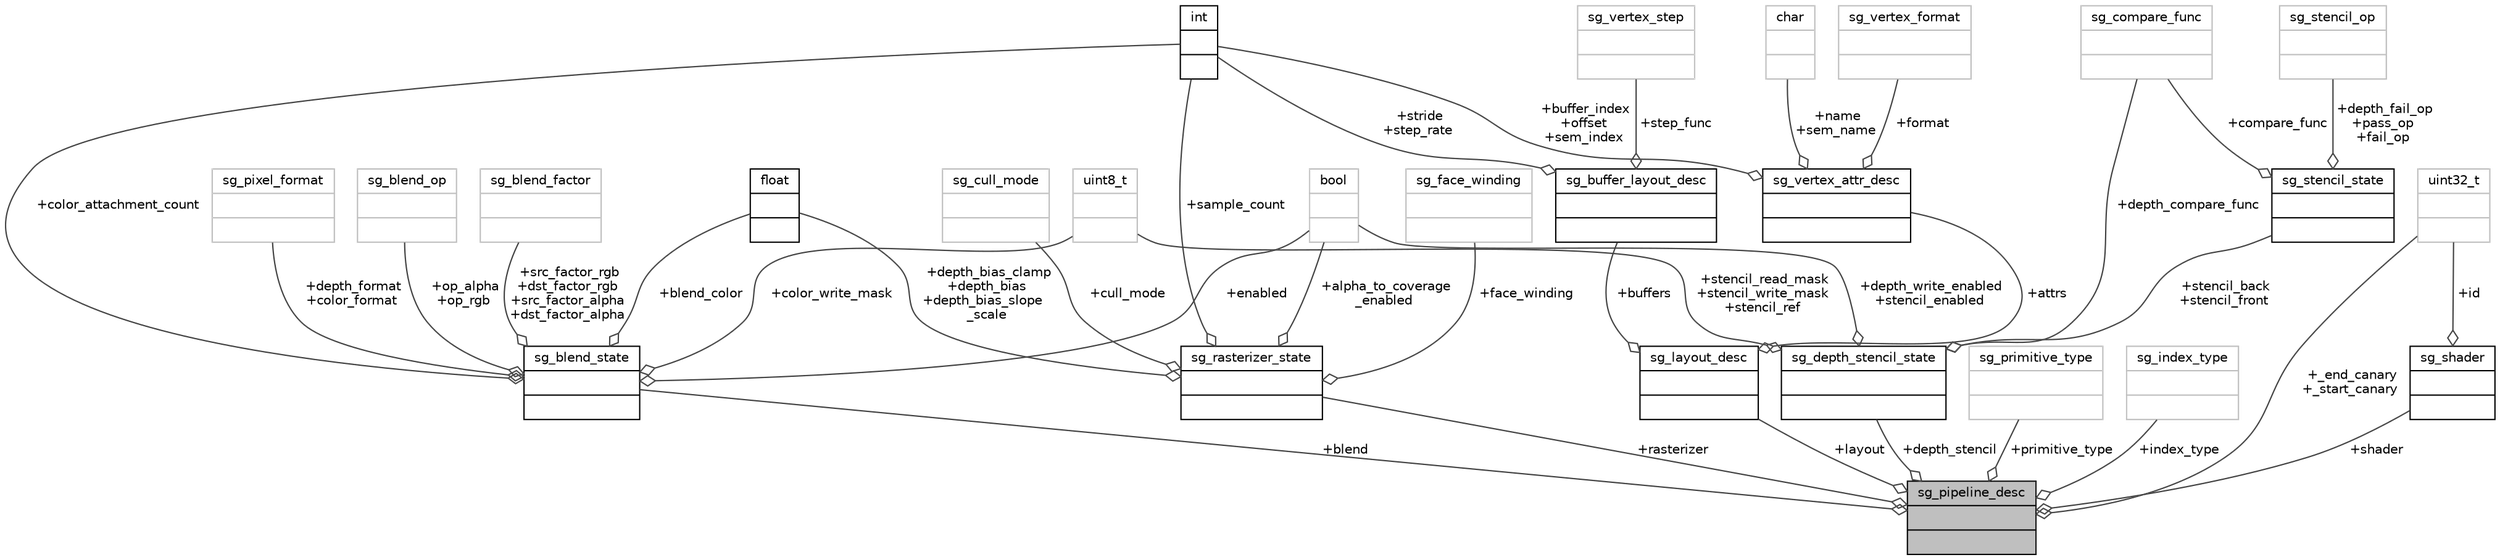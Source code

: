 digraph "sg_pipeline_desc"
{
 // INTERACTIVE_SVG=YES
  bgcolor="transparent";
  edge [fontname="Helvetica",fontsize="10",labelfontname="Helvetica",labelfontsize="10"];
  node [fontname="Helvetica",fontsize="10",shape=record];
  Node1 [label="{sg_pipeline_desc\n||}",height=0.2,width=0.4,color="black", fillcolor="grey75", style="filled" fontcolor="black"];
  Node2 -> Node1 [color="grey25",fontsize="10",style="solid",label=" +blend" ,arrowhead="odiamond",fontname="Helvetica"];
  Node2 [label="{sg_blend_state\n||}",height=0.2,width=0.4,color="black",URL="$d9/dd6/structsg__blend__state.html"];
  Node3 -> Node2 [color="grey25",fontsize="10",style="solid",label=" +op_alpha\n+op_rgb" ,arrowhead="odiamond",fontname="Helvetica"];
  Node3 [label="{sg_blend_op\n||}",height=0.2,width=0.4,color="grey75"];
  Node4 -> Node2 [color="grey25",fontsize="10",style="solid",label=" +src_factor_rgb\n+dst_factor_rgb\n+src_factor_alpha\n+dst_factor_alpha" ,arrowhead="odiamond",fontname="Helvetica"];
  Node4 [label="{sg_blend_factor\n||}",height=0.2,width=0.4,color="grey75"];
  Node5 -> Node2 [color="grey25",fontsize="10",style="solid",label=" +blend_color" ,arrowhead="odiamond",fontname="Helvetica"];
  Node5 [label="{float\n||}",height=0.2,width=0.4,color="black",URL="$d4/dc3/classfloat.html"];
  Node6 -> Node2 [color="grey25",fontsize="10",style="solid",label=" +color_write_mask" ,arrowhead="odiamond",fontname="Helvetica"];
  Node6 [label="{uint8_t\n||}",height=0.2,width=0.4,color="grey75"];
  Node7 -> Node2 [color="grey25",fontsize="10",style="solid",label=" +color_attachment_count" ,arrowhead="odiamond",fontname="Helvetica"];
  Node7 [label="{int\n||}",height=0.2,width=0.4,color="black",URL="$d1/da0/classint.html"];
  Node8 -> Node2 [color="grey25",fontsize="10",style="solid",label=" +enabled" ,arrowhead="odiamond",fontname="Helvetica"];
  Node8 [label="{bool\n||}",height=0.2,width=0.4,color="grey75"];
  Node9 -> Node2 [color="grey25",fontsize="10",style="solid",label=" +depth_format\n+color_format" ,arrowhead="odiamond",fontname="Helvetica"];
  Node9 [label="{sg_pixel_format\n||}",height=0.2,width=0.4,color="grey75"];
  Node10 -> Node1 [color="grey25",fontsize="10",style="solid",label=" +primitive_type" ,arrowhead="odiamond",fontname="Helvetica"];
  Node10 [label="{sg_primitive_type\n||}",height=0.2,width=0.4,color="grey75"];
  Node11 -> Node1 [color="grey25",fontsize="10",style="solid",label=" +index_type" ,arrowhead="odiamond",fontname="Helvetica"];
  Node11 [label="{sg_index_type\n||}",height=0.2,width=0.4,color="grey75"];
  Node12 -> Node1 [color="grey25",fontsize="10",style="solid",label=" +_end_canary\n+_start_canary" ,arrowhead="odiamond",fontname="Helvetica"];
  Node12 [label="{uint32_t\n||}",height=0.2,width=0.4,color="grey75"];
  Node13 -> Node1 [color="grey25",fontsize="10",style="solid",label=" +layout" ,arrowhead="odiamond",fontname="Helvetica"];
  Node13 [label="{sg_layout_desc\n||}",height=0.2,width=0.4,color="black",URL="$d1/d64/structsg__layout__desc.html"];
  Node14 -> Node13 [color="grey25",fontsize="10",style="solid",label=" +attrs" ,arrowhead="odiamond",fontname="Helvetica"];
  Node14 [label="{sg_vertex_attr_desc\n||}",height=0.2,width=0.4,color="black",URL="$d5/d83/structsg__vertex__attr__desc.html"];
  Node15 -> Node14 [color="grey25",fontsize="10",style="solid",label=" +name\n+sem_name" ,arrowhead="odiamond",fontname="Helvetica"];
  Node15 [label="{char\n||}",height=0.2,width=0.4,color="grey75"];
  Node16 -> Node14 [color="grey25",fontsize="10",style="solid",label=" +format" ,arrowhead="odiamond",fontname="Helvetica"];
  Node16 [label="{sg_vertex_format\n||}",height=0.2,width=0.4,color="grey75"];
  Node7 -> Node14 [color="grey25",fontsize="10",style="solid",label=" +buffer_index\n+offset\n+sem_index" ,arrowhead="odiamond",fontname="Helvetica"];
  Node17 -> Node13 [color="grey25",fontsize="10",style="solid",label=" +buffers" ,arrowhead="odiamond",fontname="Helvetica"];
  Node17 [label="{sg_buffer_layout_desc\n||}",height=0.2,width=0.4,color="black",URL="$dc/da3/structsg__buffer__layout__desc.html"];
  Node7 -> Node17 [color="grey25",fontsize="10",style="solid",label=" +stride\n+step_rate" ,arrowhead="odiamond",fontname="Helvetica"];
  Node18 -> Node17 [color="grey25",fontsize="10",style="solid",label=" +step_func" ,arrowhead="odiamond",fontname="Helvetica"];
  Node18 [label="{sg_vertex_step\n||}",height=0.2,width=0.4,color="grey75"];
  Node19 -> Node1 [color="grey25",fontsize="10",style="solid",label=" +depth_stencil" ,arrowhead="odiamond",fontname="Helvetica"];
  Node19 [label="{sg_depth_stencil_state\n||}",height=0.2,width=0.4,color="black",URL="$d5/d6c/structsg__depth__stencil__state.html"];
  Node20 -> Node19 [color="grey25",fontsize="10",style="solid",label=" +stencil_back\n+stencil_front" ,arrowhead="odiamond",fontname="Helvetica"];
  Node20 [label="{sg_stencil_state\n||}",height=0.2,width=0.4,color="black",URL="$d6/d2c/structsg__stencil__state.html"];
  Node21 -> Node20 [color="grey25",fontsize="10",style="solid",label=" +compare_func" ,arrowhead="odiamond",fontname="Helvetica"];
  Node21 [label="{sg_compare_func\n||}",height=0.2,width=0.4,color="grey75"];
  Node22 -> Node20 [color="grey25",fontsize="10",style="solid",label=" +depth_fail_op\n+pass_op\n+fail_op" ,arrowhead="odiamond",fontname="Helvetica"];
  Node22 [label="{sg_stencil_op\n||}",height=0.2,width=0.4,color="grey75"];
  Node6 -> Node19 [color="grey25",fontsize="10",style="solid",label=" +stencil_read_mask\n+stencil_write_mask\n+stencil_ref" ,arrowhead="odiamond",fontname="Helvetica"];
  Node21 -> Node19 [color="grey25",fontsize="10",style="solid",label=" +depth_compare_func" ,arrowhead="odiamond",fontname="Helvetica"];
  Node8 -> Node19 [color="grey25",fontsize="10",style="solid",label=" +depth_write_enabled\n+stencil_enabled" ,arrowhead="odiamond",fontname="Helvetica"];
  Node23 -> Node1 [color="grey25",fontsize="10",style="solid",label=" +rasterizer" ,arrowhead="odiamond",fontname="Helvetica"];
  Node23 [label="{sg_rasterizer_state\n||}",height=0.2,width=0.4,color="black",URL="$d9/dbf/structsg__rasterizer__state.html"];
  Node5 -> Node23 [color="grey25",fontsize="10",style="solid",label=" +depth_bias_clamp\n+depth_bias\n+depth_bias_slope\l_scale" ,arrowhead="odiamond",fontname="Helvetica"];
  Node24 -> Node23 [color="grey25",fontsize="10",style="solid",label=" +face_winding" ,arrowhead="odiamond",fontname="Helvetica"];
  Node24 [label="{sg_face_winding\n||}",height=0.2,width=0.4,color="grey75"];
  Node7 -> Node23 [color="grey25",fontsize="10",style="solid",label=" +sample_count" ,arrowhead="odiamond",fontname="Helvetica"];
  Node8 -> Node23 [color="grey25",fontsize="10",style="solid",label=" +alpha_to_coverage\l_enabled" ,arrowhead="odiamond",fontname="Helvetica"];
  Node25 -> Node23 [color="grey25",fontsize="10",style="solid",label=" +cull_mode" ,arrowhead="odiamond",fontname="Helvetica"];
  Node25 [label="{sg_cull_mode\n||}",height=0.2,width=0.4,color="grey75"];
  Node26 -> Node1 [color="grey25",fontsize="10",style="solid",label=" +shader" ,arrowhead="odiamond",fontname="Helvetica"];
  Node26 [label="{sg_shader\n||}",height=0.2,width=0.4,color="black",URL="$da/d75/structsg__shader.html"];
  Node12 -> Node26 [color="grey25",fontsize="10",style="solid",label=" +id" ,arrowhead="odiamond",fontname="Helvetica"];
}
